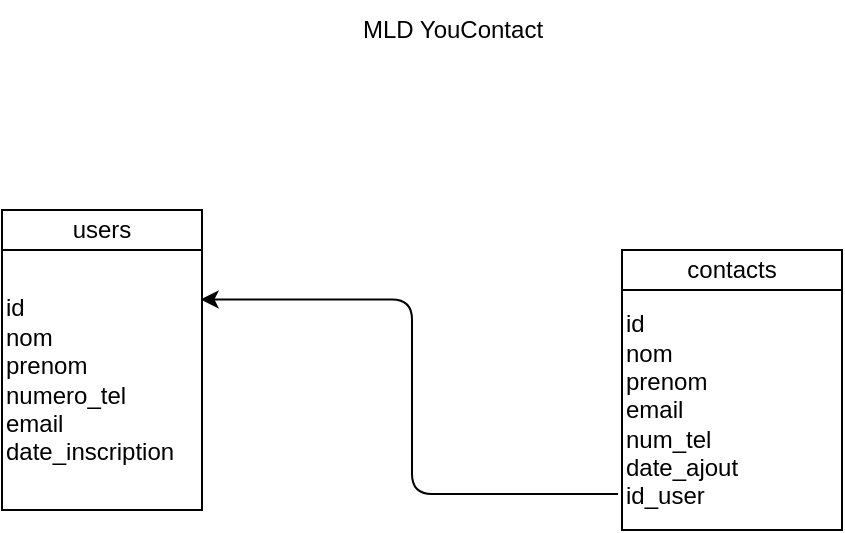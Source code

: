 <mxfile>
    <diagram id="O-_UhoOMAAEyAZEm7Ykh" name="Page-1">
        <mxGraphModel dx="576" dy="427" grid="1" gridSize="10" guides="1" tooltips="1" connect="1" arrows="1" fold="1" page="1" pageScale="1" pageWidth="850" pageHeight="1100" math="0" shadow="0">
            <root>
                <mxCell id="0"/>
                <mxCell id="1" parent="0"/>
                <mxCell id="5" value="" style="shape=table;startSize=0;container=1;collapsible=0;childLayout=tableLayout;" vertex="1" parent="1">
                    <mxGeometry x="30" y="140" width="100" height="150" as="geometry"/>
                </mxCell>
                <mxCell id="6" value="" style="shape=tableRow;horizontal=0;startSize=0;swimlaneHead=0;swimlaneBody=0;top=0;left=0;bottom=0;right=0;collapsible=0;dropTarget=0;fillColor=none;points=[[0,0.5],[1,0.5]];portConstraint=eastwest;" vertex="1" parent="5">
                    <mxGeometry width="100" height="20" as="geometry"/>
                </mxCell>
                <mxCell id="7" value="users" style="shape=partialRectangle;html=1;whiteSpace=wrap;connectable=0;overflow=hidden;fillColor=none;top=0;left=0;bottom=0;right=0;pointerEvents=1;" vertex="1" parent="6">
                    <mxGeometry width="100" height="20" as="geometry">
                        <mxRectangle width="100" height="20" as="alternateBounds"/>
                    </mxGeometry>
                </mxCell>
                <mxCell id="8" value="" style="shape=tableRow;horizontal=0;startSize=0;swimlaneHead=0;swimlaneBody=0;top=0;left=0;bottom=0;right=0;collapsible=0;dropTarget=0;fillColor=none;points=[[0,0.5],[1,0.5]];portConstraint=eastwest;" vertex="1" parent="5">
                    <mxGeometry y="20" width="100" height="130" as="geometry"/>
                </mxCell>
                <mxCell id="9" value="id&lt;br&gt;nom&lt;br&gt;prenom&lt;br&gt;numero_tel&lt;br&gt;email&lt;br&gt;date_inscription&amp;nbsp;&lt;br&gt;" style="shape=partialRectangle;html=1;whiteSpace=wrap;connectable=0;overflow=hidden;fillColor=none;top=0;left=0;bottom=0;right=0;pointerEvents=1;align=left;" vertex="1" parent="8">
                    <mxGeometry width="100" height="130" as="geometry">
                        <mxRectangle width="100" height="130" as="alternateBounds"/>
                    </mxGeometry>
                </mxCell>
                <mxCell id="10" value="" style="shape=table;startSize=0;container=1;collapsible=0;childLayout=tableLayout;" vertex="1" parent="1">
                    <mxGeometry x="340" y="160" width="110" height="140" as="geometry"/>
                </mxCell>
                <mxCell id="11" value="" style="shape=tableRow;horizontal=0;startSize=0;swimlaneHead=0;swimlaneBody=0;top=0;left=0;bottom=0;right=0;collapsible=0;dropTarget=0;fillColor=none;points=[[0,0.5],[1,0.5]];portConstraint=eastwest;" vertex="1" parent="10">
                    <mxGeometry width="110" height="20" as="geometry"/>
                </mxCell>
                <mxCell id="12" value="contacts" style="shape=partialRectangle;html=1;whiteSpace=wrap;connectable=0;overflow=hidden;fillColor=none;top=0;left=0;bottom=0;right=0;pointerEvents=1;" vertex="1" parent="11">
                    <mxGeometry width="110" height="20" as="geometry">
                        <mxRectangle width="110" height="20" as="alternateBounds"/>
                    </mxGeometry>
                </mxCell>
                <mxCell id="13" value="" style="shape=tableRow;horizontal=0;startSize=0;swimlaneHead=0;swimlaneBody=0;top=0;left=0;bottom=0;right=0;collapsible=0;dropTarget=0;fillColor=none;points=[[0,0.5],[1,0.5]];portConstraint=eastwest;" vertex="1" parent="10">
                    <mxGeometry y="20" width="110" height="120" as="geometry"/>
                </mxCell>
                <mxCell id="14" value="id&lt;br&gt;nom&lt;br&gt;prenom&lt;br&gt;email&lt;br&gt;num_tel&lt;br&gt;date_ajout&lt;br&gt;id_user" style="shape=partialRectangle;html=1;whiteSpace=wrap;connectable=0;overflow=hidden;fillColor=none;top=0;left=0;bottom=0;right=0;pointerEvents=1;align=left;" vertex="1" parent="13">
                    <mxGeometry width="110" height="120" as="geometry">
                        <mxRectangle width="110" height="120" as="alternateBounds"/>
                    </mxGeometry>
                </mxCell>
                <mxCell id="16" style="edgeStyle=orthogonalEdgeStyle;html=1;exitX=-0.018;exitY=0.85;exitDx=0;exitDy=0;entryX=0.993;entryY=0.19;entryDx=0;entryDy=0;entryPerimeter=0;exitPerimeter=0;" edge="1" parent="1" source="13" target="8">
                    <mxGeometry relative="1" as="geometry"/>
                </mxCell>
                <mxCell id="17" value="MLD YouContact" style="text;html=1;align=center;verticalAlign=middle;resizable=0;points=[];autosize=1;strokeColor=none;fillColor=none;" vertex="1" parent="1">
                    <mxGeometry x="200" y="35" width="110" height="30" as="geometry"/>
                </mxCell>
            </root>
        </mxGraphModel>
    </diagram>
</mxfile>